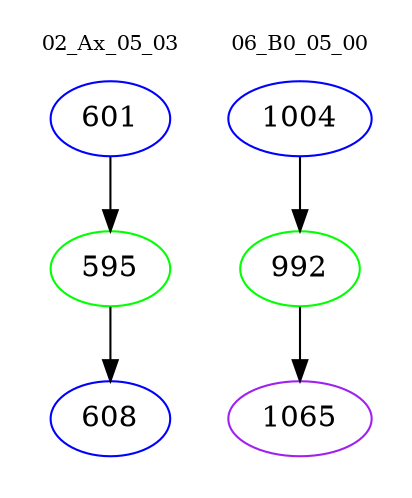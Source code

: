 digraph{
subgraph cluster_0 {
color = white
label = "02_Ax_05_03";
fontsize=10;
T0_601 [label="601", color="blue"]
T0_601 -> T0_595 [color="black"]
T0_595 [label="595", color="green"]
T0_595 -> T0_608 [color="black"]
T0_608 [label="608", color="blue"]
}
subgraph cluster_1 {
color = white
label = "06_B0_05_00";
fontsize=10;
T1_1004 [label="1004", color="blue"]
T1_1004 -> T1_992 [color="black"]
T1_992 [label="992", color="green"]
T1_992 -> T1_1065 [color="black"]
T1_1065 [label="1065", color="purple"]
}
}
